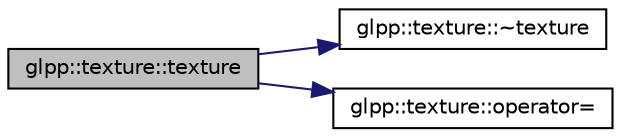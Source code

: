 digraph "glpp::texture::texture"
{
  edge [fontname="Helvetica",fontsize="10",labelfontname="Helvetica",labelfontsize="10"];
  node [fontname="Helvetica",fontsize="10",shape=record];
  rankdir="LR";
  Node6 [label="glpp::texture::texture",height=0.2,width=0.4,color="black", fillcolor="grey75", style="filled", fontcolor="black"];
  Node6 -> Node7 [color="midnightblue",fontsize="10",style="solid",fontname="Helvetica"];
  Node7 [label="glpp::texture::~texture",height=0.2,width=0.4,color="black", fillcolor="white", style="filled",URL="$classglpp_1_1texture.html#a45a7e6426cde8199f0507c7618d2188e",tooltip="Delete the texture. "];
  Node6 -> Node8 [color="midnightblue",fontsize="10",style="solid",fontname="Helvetica"];
  Node8 [label="glpp::texture::operator=",height=0.2,width=0.4,color="black", fillcolor="white", style="filled",URL="$classglpp_1_1texture.html#a4b57f18cf8ee0240acf75cd573ced480"];
}
